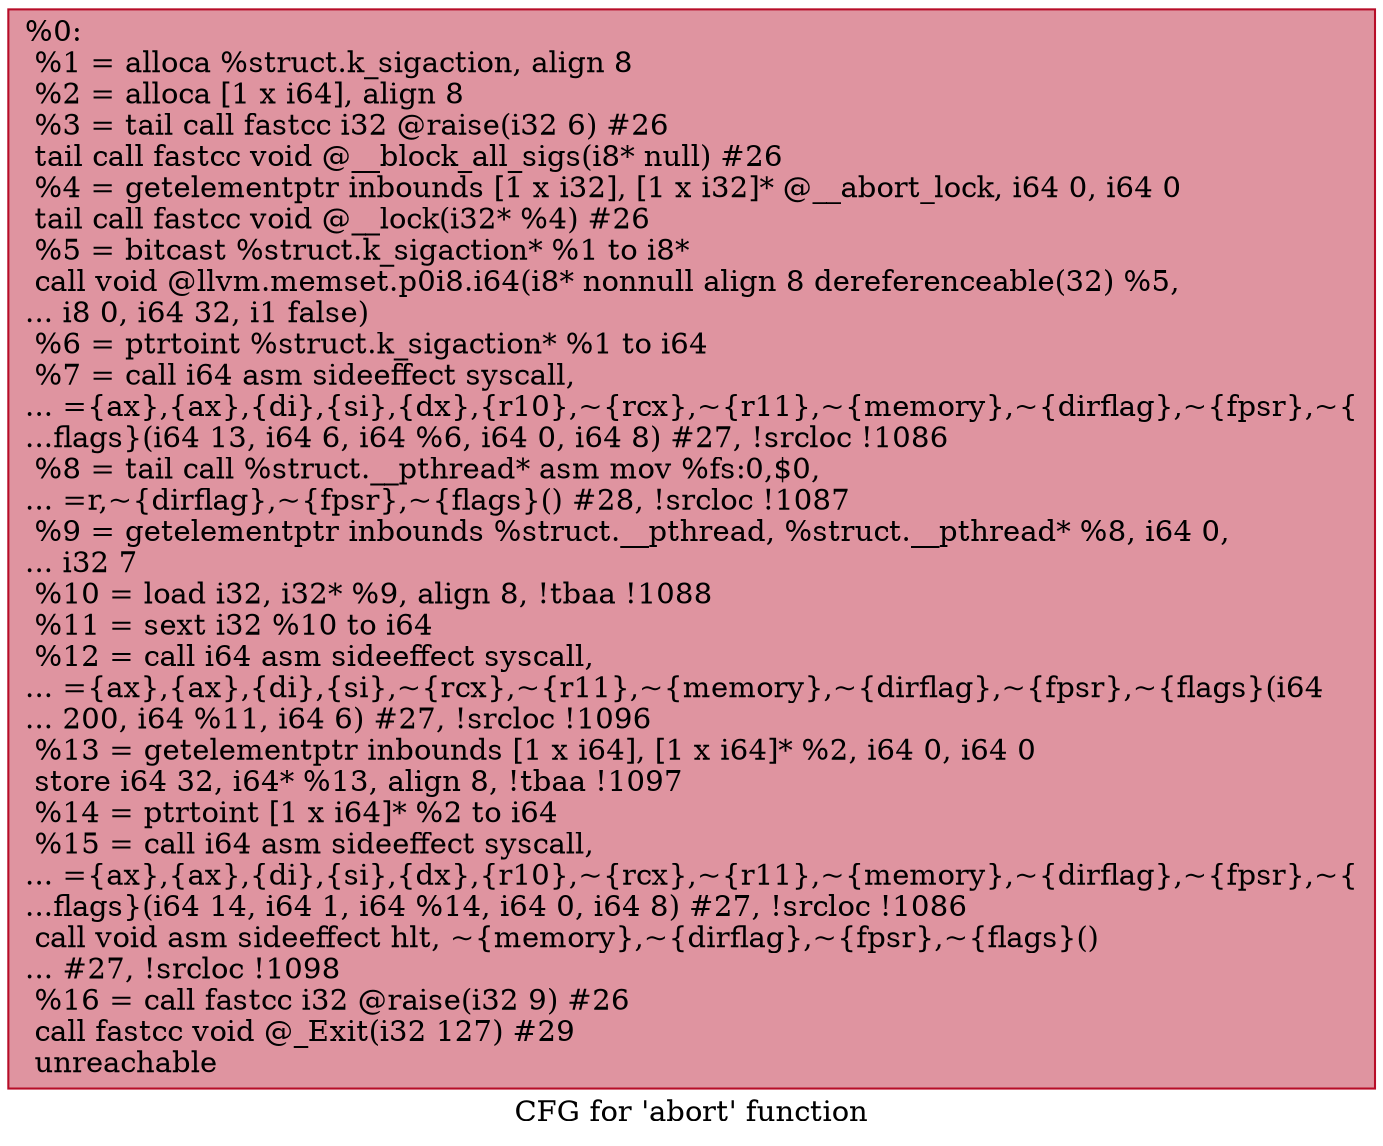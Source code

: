 digraph "CFG for 'abort' function" {
	label="CFG for 'abort' function";

	Node0x2588cc0 [shape=record,color="#b70d28ff", style=filled, fillcolor="#b70d2870",label="{%0:\l  %1 = alloca %struct.k_sigaction, align 8\l  %2 = alloca [1 x i64], align 8\l  %3 = tail call fastcc i32 @raise(i32 6) #26\l  tail call fastcc void @__block_all_sigs(i8* null) #26\l  %4 = getelementptr inbounds [1 x i32], [1 x i32]* @__abort_lock, i64 0, i64 0\l  tail call fastcc void @__lock(i32* %4) #26\l  %5 = bitcast %struct.k_sigaction* %1 to i8*\l  call void @llvm.memset.p0i8.i64(i8* nonnull align 8 dereferenceable(32) %5,\l... i8 0, i64 32, i1 false)\l  %6 = ptrtoint %struct.k_sigaction* %1 to i64\l  %7 = call i64 asm sideeffect syscall,\l... =\{ax\},\{ax\},\{di\},\{si\},\{dx\},\{r10\},~\{rcx\},~\{r11\},~\{memory\},~\{dirflag\},~\{fpsr\},~\{\l...flags\}(i64 13, i64 6, i64 %6, i64 0, i64 8) #27, !srcloc !1086\l  %8 = tail call %struct.__pthread* asm mov %fs:0,$0,\l... =r,~\{dirflag\},~\{fpsr\},~\{flags\}() #28, !srcloc !1087\l  %9 = getelementptr inbounds %struct.__pthread, %struct.__pthread* %8, i64 0,\l... i32 7\l  %10 = load i32, i32* %9, align 8, !tbaa !1088\l  %11 = sext i32 %10 to i64\l  %12 = call i64 asm sideeffect syscall,\l... =\{ax\},\{ax\},\{di\},\{si\},~\{rcx\},~\{r11\},~\{memory\},~\{dirflag\},~\{fpsr\},~\{flags\}(i64\l... 200, i64 %11, i64 6) #27, !srcloc !1096\l  %13 = getelementptr inbounds [1 x i64], [1 x i64]* %2, i64 0, i64 0\l  store i64 32, i64* %13, align 8, !tbaa !1097\l  %14 = ptrtoint [1 x i64]* %2 to i64\l  %15 = call i64 asm sideeffect syscall,\l... =\{ax\},\{ax\},\{di\},\{si\},\{dx\},\{r10\},~\{rcx\},~\{r11\},~\{memory\},~\{dirflag\},~\{fpsr\},~\{\l...flags\}(i64 14, i64 1, i64 %14, i64 0, i64 8) #27, !srcloc !1086\l  call void asm sideeffect hlt, ~\{memory\},~\{dirflag\},~\{fpsr\},~\{flags\}()\l... #27, !srcloc !1098\l  %16 = call fastcc i32 @raise(i32 9) #26\l  call fastcc void @_Exit(i32 127) #29\l  unreachable\l}"];
}
